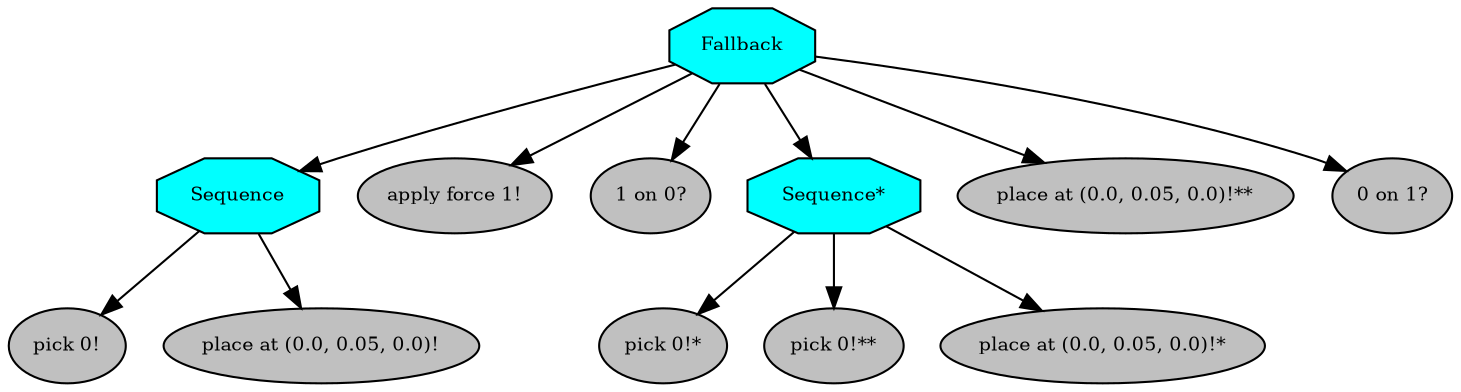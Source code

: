 digraph pastafarianism {
ordering=out;
graph [fontname="times-roman"];
node [fontname="times-roman"];
edge [fontname="times-roman"];
Fallback [fillcolor=cyan, fontcolor=black, fontsize=9, label=Fallback, shape=octagon, style=filled];
Sequence [fillcolor=cyan, fontcolor=black, fontsize=9, label=Sequence, shape=octagon, style=filled];
Fallback -> Sequence;
"pick 0!" [fillcolor=gray, fontcolor=black, fontsize=9, label="pick 0!", shape=ellipse, style=filled];
Sequence -> "pick 0!";
"place at (0.0, 0.05, 0.0)!" [fillcolor=gray, fontcolor=black, fontsize=9, label="place at (0.0, 0.05, 0.0)!", shape=ellipse, style=filled];
Sequence -> "place at (0.0, 0.05, 0.0)!";
"apply force 1!" [fillcolor=gray, fontcolor=black, fontsize=9, label="apply force 1!", shape=ellipse, style=filled];
Fallback -> "apply force 1!";
"1 on 0?" [fillcolor=gray, fontcolor=black, fontsize=9, label="1 on 0?", shape=ellipse, style=filled];
Fallback -> "1 on 0?";
"Sequence*" [fillcolor=cyan, fontcolor=black, fontsize=9, label="Sequence*", shape=octagon, style=filled];
Fallback -> "Sequence*";
"pick 0!*" [fillcolor=gray, fontcolor=black, fontsize=9, label="pick 0!*", shape=ellipse, style=filled];
"Sequence*" -> "pick 0!*";
"pick 0!**" [fillcolor=gray, fontcolor=black, fontsize=9, label="pick 0!**", shape=ellipse, style=filled];
"Sequence*" -> "pick 0!**";
"place at (0.0, 0.05, 0.0)!*" [fillcolor=gray, fontcolor=black, fontsize=9, label="place at (0.0, 0.05, 0.0)!*", shape=ellipse, style=filled];
"Sequence*" -> "place at (0.0, 0.05, 0.0)!*";
"place at (0.0, 0.05, 0.0)!**" [fillcolor=gray, fontcolor=black, fontsize=9, label="place at (0.0, 0.05, 0.0)!**", shape=ellipse, style=filled];
Fallback -> "place at (0.0, 0.05, 0.0)!**";
"0 on 1?" [fillcolor=gray, fontcolor=black, fontsize=9, label="0 on 1?", shape=ellipse, style=filled];
Fallback -> "0 on 1?";
}
